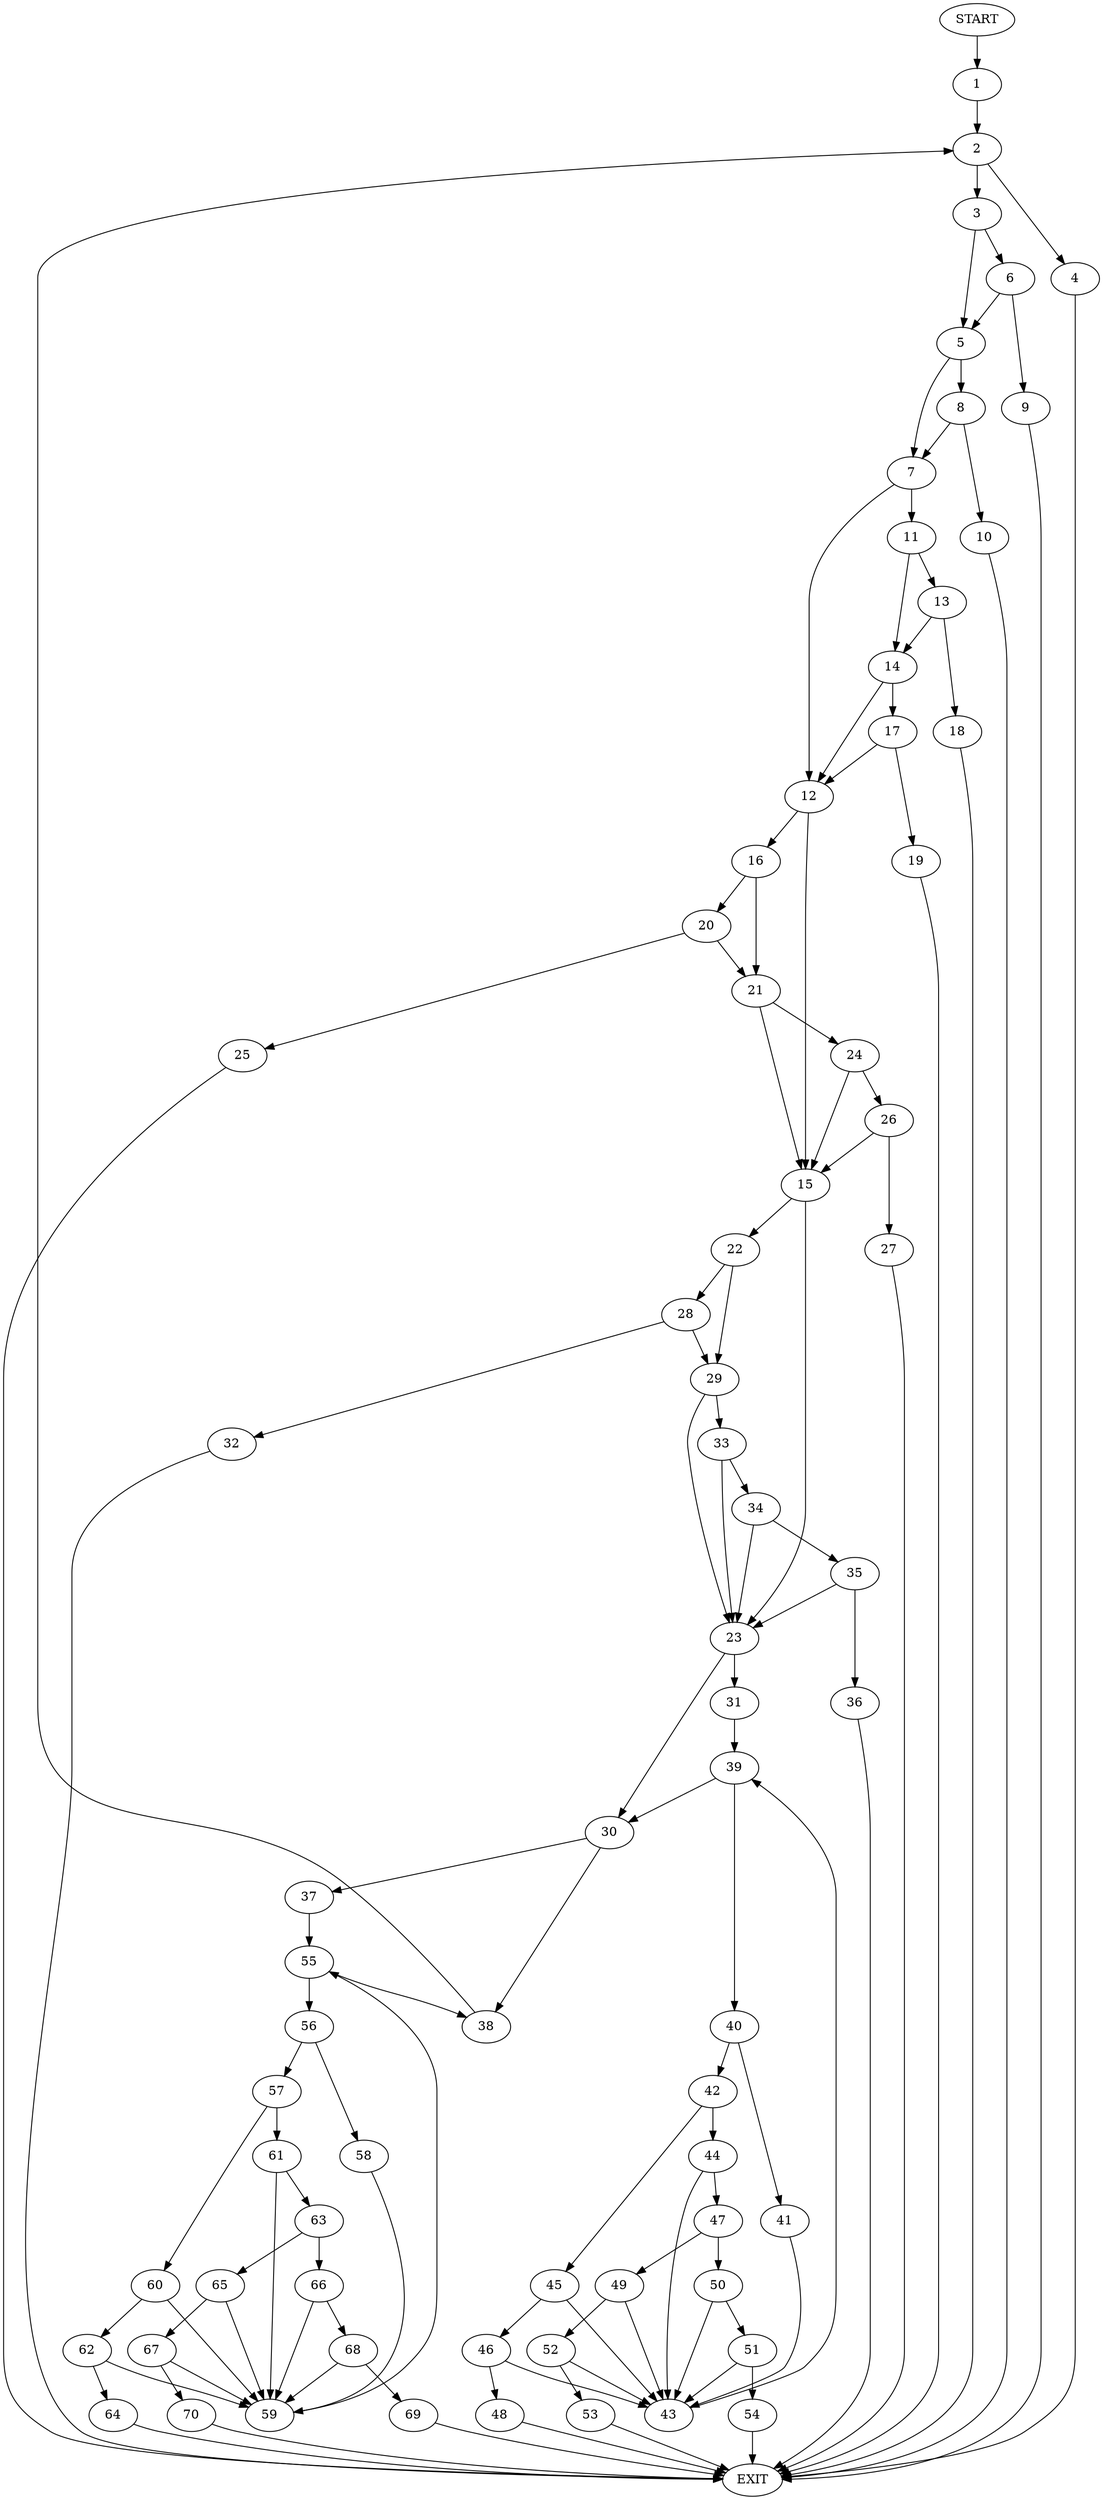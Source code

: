 digraph {
0 [label="START"]
71 [label="EXIT"]
0 -> 1
1 -> 2
2 -> 3
2 -> 4
3 -> 5
3 -> 6
4 -> 71
5 -> 7
5 -> 8
6 -> 9
6 -> 5
9 -> 71
8 -> 7
8 -> 10
7 -> 11
7 -> 12
10 -> 71
11 -> 13
11 -> 14
12 -> 15
12 -> 16
14 -> 17
14 -> 12
13 -> 18
13 -> 14
18 -> 71
17 -> 19
17 -> 12
19 -> 71
16 -> 20
16 -> 21
15 -> 22
15 -> 23
21 -> 15
21 -> 24
20 -> 25
20 -> 21
25 -> 71
24 -> 15
24 -> 26
26 -> 15
26 -> 27
27 -> 71
22 -> 28
22 -> 29
23 -> 30
23 -> 31
28 -> 32
28 -> 29
29 -> 23
29 -> 33
32 -> 71
33 -> 23
33 -> 34
34 -> 35
34 -> 23
35 -> 23
35 -> 36
36 -> 71
30 -> 37
30 -> 38
31 -> 39
39 -> 40
39 -> 30
40 -> 41
40 -> 42
41 -> 43
42 -> 44
42 -> 45
43 -> 39
45 -> 43
45 -> 46
44 -> 43
44 -> 47
46 -> 43
46 -> 48
48 -> 71
47 -> 49
47 -> 50
50 -> 43
50 -> 51
49 -> 43
49 -> 52
52 -> 43
52 -> 53
53 -> 71
51 -> 54
51 -> 43
54 -> 71
38 -> 2
37 -> 55
55 -> 56
55 -> 38
56 -> 57
56 -> 58
58 -> 59
57 -> 60
57 -> 61
59 -> 55
60 -> 62
60 -> 59
61 -> 59
61 -> 63
62 -> 64
62 -> 59
64 -> 71
63 -> 65
63 -> 66
65 -> 59
65 -> 67
66 -> 59
66 -> 68
68 -> 69
68 -> 59
69 -> 71
67 -> 70
67 -> 59
70 -> 71
}
